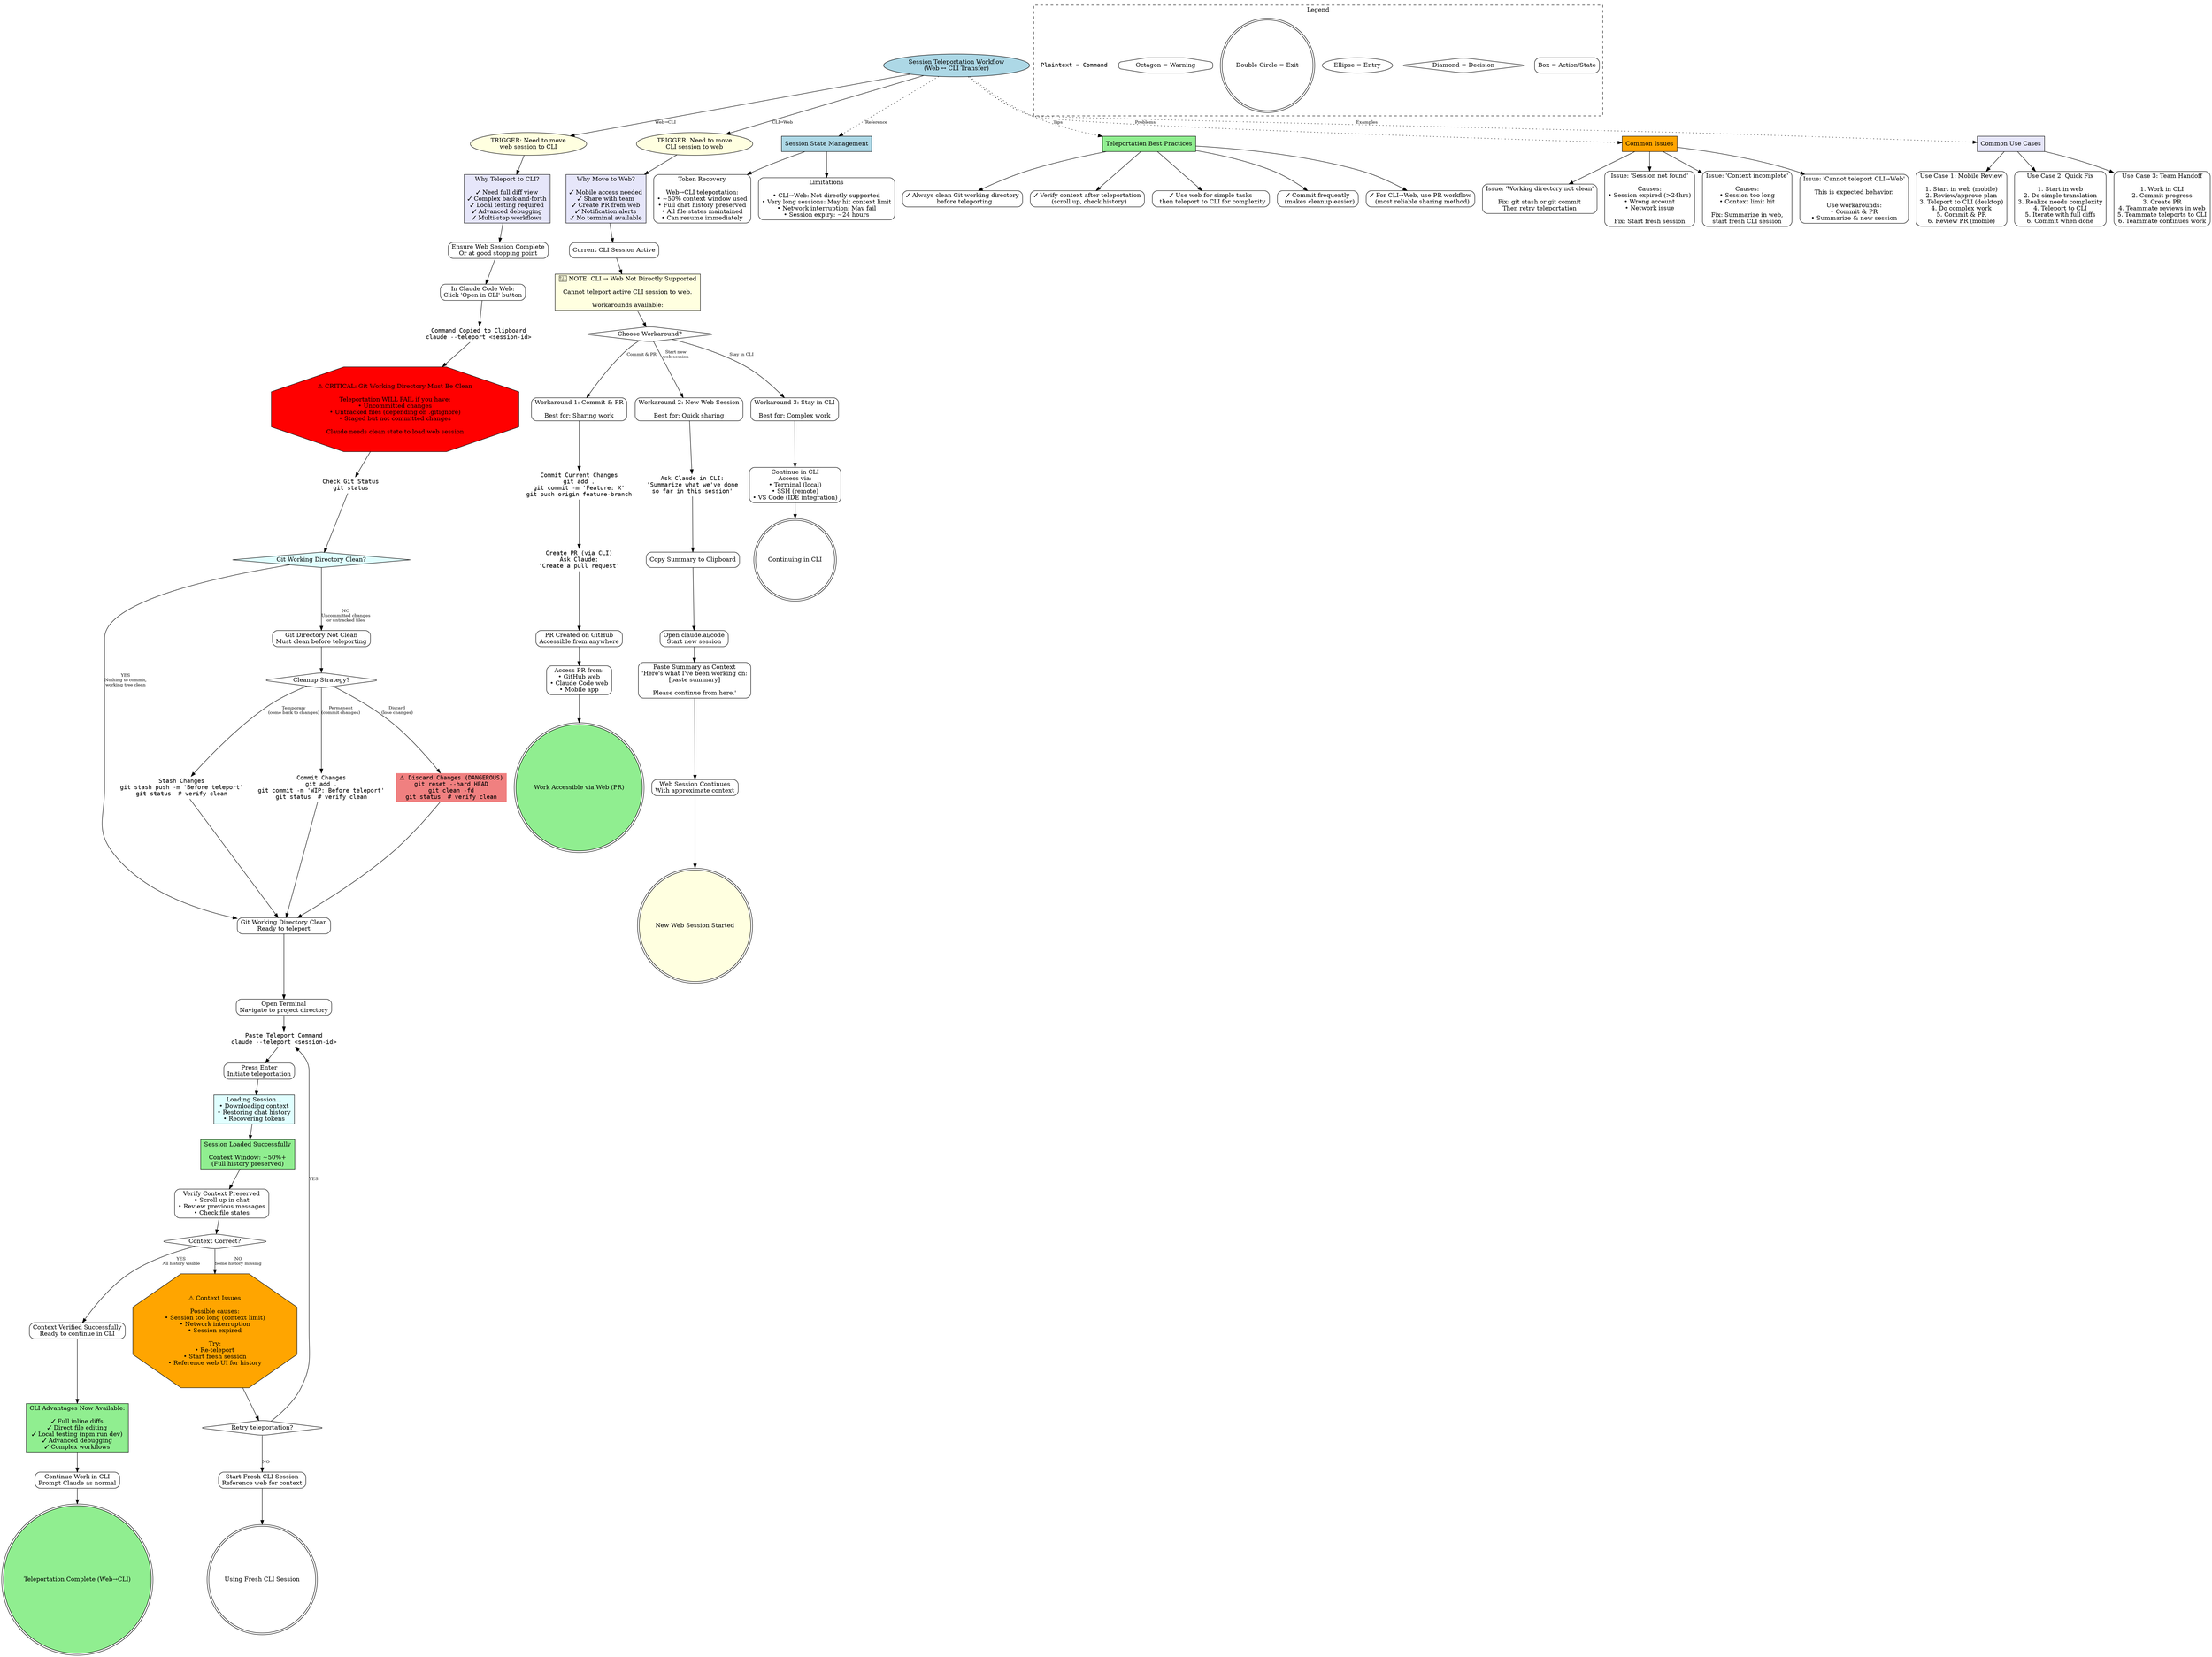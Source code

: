 digraph session_teleportation_workflow {
    // Graph configuration
    rankdir=TB;
    node [shape=box, style=rounded];
    edge [fontsize=10];

    // Title
    title [label="Session Teleportation Workflow\n(Web ↔ CLI Transfer)", shape=ellipse, style=filled, fillcolor=lightblue];

    // Entry points
    start_web_to_cli [label="TRIGGER: Need to move\nweb session to CLI", shape=ellipse, style=filled, fillcolor=lightyellow];
    start_cli_to_web [label="TRIGGER: Need to move\nCLI session to web", shape=ellipse, style=filled, fillcolor=lightyellow];

    title -> start_web_to_cli [label="Web→CLI"];
    title -> start_cli_to_web [label="CLI→Web"];

    // Web to CLI workflow
    start_web_to_cli -> why_teleport_to_cli;

    why_teleport_to_cli [label="Why Teleport to CLI?\n\n✓ Need full diff view\n✓ Complex back-and-forth\n✓ Local testing required\n✓ Advanced debugging\n✓ Multi-step workflows", shape=box, style=filled, fillcolor=lavender];

    why_teleport_to_cli -> web_session_active;

    web_session_active [label="Ensure Web Session Complete\nOr at good stopping point"];

    web_session_active -> web_click_open_cli;

    web_click_open_cli [label="In Claude Code Web:\nClick 'Open in CLI' button"];

    web_click_open_cli -> cmd_copied;

    cmd_copied [label="Command Copied to Clipboard\nclaude --teleport <session-id>", shape=plaintext, fontname="Courier"];

    cmd_copied -> warning_git_clean;

    warning_git_clean [label="⚠️ CRITICAL: Git Working Directory Must Be Clean\n\nTeleportation WILL FAIL if you have:\n• Uncommitted changes\n• Untracked files (depending on .gitignore)\n• Staged but not committed changes\n\nClaude needs clean state to load web session", shape=octagon, style=filled, fillcolor=red];

    warning_git_clean -> check_git_status;

    check_git_status [label="Check Git Status\ngit status", shape=plaintext, fontname="Courier"];

    check_git_status -> git_status_result;

    git_status_result [label="Git Working Directory Clean?", shape=diamond, style=filled, fillcolor=lightcyan];

    git_status_result -> git_clean [label="YES\nNothing to commit,\nworking tree clean"];
    git_status_result -> git_dirty [label="NO\nUncommitted changes\nor untracked files"];

    // Handle dirty git
    git_dirty [label="Git Directory Not Clean\nMust clean before teleporting"];

    git_dirty -> choose_cleanup;

    choose_cleanup [label="Cleanup Strategy?", shape=diamond];

    choose_cleanup -> cleanup_stash [label="Temporary\n(come back to changes)"];
    choose_cleanup -> cleanup_commit [label="Permanent\n(commit changes)"];
    choose_cleanup -> cleanup_discard [label="Discard\n(lose changes)"];

    cleanup_stash [label="Stash Changes\ngit stash push -m 'Before teleport'\ngit status  # verify clean", shape=plaintext, fontname="Courier"];

    cleanup_commit [label="Commit Changes\ngit add .\ngit commit -m 'WIP: Before teleport'\ngit status  # verify clean", shape=plaintext, fontname="Courier"];

    cleanup_discard [label="⚠️ Discard Changes (DANGEROUS)\ngit reset --hard HEAD\ngit clean -fd\ngit status  # verify clean", shape=plaintext, fontname="Courier", style=filled, fillcolor=lightcoral];

    cleanup_stash -> git_clean;
    cleanup_commit -> git_clean;
    cleanup_discard -> git_clean;

    // Continue teleportation
    git_clean [label="Git Working Directory Clean\nReady to teleport"];

    git_clean -> open_terminal;

    open_terminal [label="Open Terminal\nNavigate to project directory"];

    open_terminal -> paste_teleport_cmd;

    paste_teleport_cmd [label="Paste Teleport Command\nclaude --teleport <session-id>", shape=plaintext, fontname="Courier"];

    paste_teleport_cmd -> press_enter;

    press_enter [label="Press Enter\nInitiate teleportation"];

    press_enter -> loading_session;

    loading_session [label="Loading Session...\n• Downloading context\n• Restoring chat history\n• Recovering tokens", style=filled, fillcolor=lightcyan];

    loading_session -> session_loaded;

    session_loaded [label="Session Loaded Successfully\n\nContext Window: ~50%+\n(Full history preserved)", shape=box, style=filled, fillcolor=lightgreen];

    session_loaded -> verify_context;

    verify_context [label="Verify Context Preserved\n• Scroll up in chat\n• Review previous messages\n• Check file states"];

    verify_context -> context_ok;

    context_ok [label="Context Correct?", shape=diamond];

    context_ok -> context_verified [label="YES\nAll history visible"];
    context_ok -> context_missing [label="NO\nSome history missing"];

    context_missing [label="⚠️ Context Issues\n\nPossible causes:\n• Session too long (context limit)\n• Network interruption\n• Session expired\n\nTry:\n• Re-teleport\n• Start fresh session\n• Reference web UI for history", shape=octagon, style=filled, fillcolor=orange];

    context_missing -> context_retry;

    context_retry [label="Retry teleportation?", shape=diamond];
    context_retry -> paste_teleport_cmd [label="YES"];
    context_retry -> start_fresh [label="NO"];

    start_fresh [label="Start Fresh CLI Session\nReference web for context"];
    start_fresh -> exit_fresh_session;

    exit_fresh_session [label="Using Fresh CLI Session", shape=doublecircle];

    context_verified [label="Context Verified Successfully\nReady to continue in CLI"];

    context_verified -> cli_advantages;

    cli_advantages [label="CLI Advantages Now Available:\n\n✓ Full inline diffs\n✓ Direct file editing\n✓ Local testing (npm run dev)\n✓ Advanced debugging\n✓ Complex workflows", shape=box, style=filled, fillcolor=lightgreen];

    cli_advantages -> continue_work_cli;

    continue_work_cli [label="Continue Work in CLI\nPrompt Claude as normal"];

    continue_work_cli -> exit_web_to_cli_complete;

    exit_web_to_cli_complete [label="Teleportation Complete (Web→CLI)", shape=doublecircle, style=filled, fillcolor=lightgreen];

    // CLI to Web workflow
    start_cli_to_web -> why_teleport_to_web;

    why_teleport_to_web [label="Why Move to Web?\n\n✓ Mobile access needed\n✓ Share with team\n✓ Create PR from web\n✓ Notification alerts\n✓ No terminal available", shape=box, style=filled, fillcolor=lavender];

    why_teleport_to_web -> cli_session_active;

    cli_session_active [label="Current CLI Session Active"];

    cli_session_active -> note_cli_to_web;

    note_cli_to_web [label="📝 NOTE: CLI → Web Not Directly Supported\n\nCannot teleport active CLI session to web.\n\nWorkarounds available:", shape=box, style=filled, fillcolor=lightyellow];

    note_cli_to_web -> workaround_choice;

    workaround_choice [label="Choose Workaround?", shape=diamond];

    workaround_choice -> workaround_commit_pr [label="Commit & PR"];
    workaround_choice -> workaround_new_web [label="Start new\nweb session"];
    workaround_choice -> workaround_stay_cli [label="Stay in CLI"];

    // Workaround 1: Commit and PR
    workaround_commit_pr [label="Workaround 1: Commit & PR\n\nBest for: Sharing work"];

    workaround_commit_pr -> commit_changes;

    commit_changes [label="Commit Current Changes\ngit add .\ngit commit -m 'Feature: X'\ngit push origin feature-branch", shape=plaintext, fontname="Courier"];

    commit_changes -> create_pr_cli;

    create_pr_cli [label="Create PR (via CLI)\nAsk Claude:\n'Create a pull request'", shape=plaintext, fontname="Courier"];

    create_pr_cli -> pr_created;

    pr_created [label="PR Created on GitHub\nAccessible from anywhere"];

    pr_created -> access_pr_web;

    access_pr_web [label="Access PR from:\n• GitHub web\n• Claude Code web\n• Mobile app"];

    access_pr_web -> exit_cli_to_web_pr;

    exit_cli_to_web_pr [label="Work Accessible via Web (PR)", shape=doublecircle, style=filled, fillcolor=lightgreen];

    // Workaround 2: New web session
    workaround_new_web [label="Workaround 2: New Web Session\n\nBest for: Quick sharing"];

    workaround_new_web -> summarize_context;

    summarize_context [label="Ask Claude in CLI:\n'Summarize what we've done\nso far in this session'", shape=plaintext, fontname="Courier"];

    summarize_context -> copy_summary;

    copy_summary [label="Copy Summary to Clipboard"];

    copy_summary -> open_web_new;

    open_web_new [label="Open claude.ai/code\nStart new session"];

    open_web_new -> paste_context;

    paste_context [label="Paste Summary as Context\n'Here's what I've been working on:\n[paste summary]\n\nPlease continue from here.'"];

    paste_context -> web_continues;

    web_continues [label="Web Session Continues\nWith approximate context"];

    web_continues -> exit_cli_to_web_new;

    exit_cli_to_web_new [label="New Web Session Started", shape=doublecircle, style=filled, fillcolor=lightyellow];

    // Workaround 3: Stay in CLI
    workaround_stay_cli [label="Workaround 3: Stay in CLI\n\nBest for: Complex work"];

    workaround_stay_cli -> continue_cli;

    continue_cli [label="Continue in CLI\nAccess via:\n• Terminal (local)\n• SSH (remote)\n• VS Code (IDE integration)"];

    continue_cli -> exit_stay_cli;

    exit_stay_cli [label="Continuing in CLI", shape=doublecircle];

    // Session state management
    session_state [label="Session State Management", shape=box, style=filled, fillcolor=lightblue];

    title -> session_state [label="Reference", style=dotted];

    session_state -> state_token_recovery;
    session_state -> state_limitations;

    state_token_recovery [label="Token Recovery\n\nWeb→CLI teleportation:\n• ~50% context window used\n• Full chat history preserved\n• All file states maintained\n• Can resume immediately"];

    state_limitations [label="Limitations\n\n• CLI→Web: Not directly supported\n• Very long sessions: May hit context limit\n• Network interruption: May fail\n• Session expiry: ~24 hours"];

    // Best practices
    best_practices [label="Teleportation Best Practices", shape=box, style=filled, fillcolor=lightgreen];

    title -> best_practices [label="Tips", style=dotted];

    best_practices -> bp1;
    best_practices -> bp2;
    best_practices -> bp3;
    best_practices -> bp4;
    best_practices -> bp5;

    bp1 [label="✓ Always clean Git working directory\n  before teleporting"];
    bp2 [label="✓ Verify context after teleportation\n  (scroll up, check history)"];
    bp3 [label="✓ Use web for simple tasks\n  then teleport to CLI for complexity"];
    bp4 [label="✓ Commit frequently\n  (makes cleanup easier)"];
    bp5 [label="✓ For CLI→Web, use PR workflow\n  (most reliable sharing method)"];

    // Troubleshooting
    troubleshooting [label="Common Issues", shape=box, style=filled, fillcolor=orange];

    title -> troubleshooting [label="Problems", style=dotted];

    troubleshooting -> issue1;
    troubleshooting -> issue2;
    troubleshooting -> issue3;
    troubleshooting -> issue4;

    issue1 [label="Issue: 'Working directory not clean'\n\nFix: git stash or git commit\nThen retry teleportation"];

    issue2 [label="Issue: 'Session not found'\n\nCauses:\n• Session expired (>24hrs)\n• Wrong account\n• Network issue\n\nFix: Start fresh session"];

    issue3 [label="Issue: 'Context incomplete'\n\nCauses:\n• Session too long\n• Context limit hit\n\nFix: Summarize in web,\nstart fresh CLI session"];

    issue4 [label="Issue: 'Cannot teleport CLI→Web'\n\nThis is expected behavior.\n\nUse workarounds:\n• Commit & PR\n• Summarize & new session"];

    // Use cases
    use_cases [label="Common Use Cases", shape=box, style=filled, fillcolor=lavender];

    title -> use_cases [label="Examples", style=dotted];

    use_cases -> uc1;
    use_cases -> uc2;
    use_cases -> uc3;

    uc1 [label="Use Case 1: Mobile Review\n\n1. Start in web (mobile)\n2. Review/approve plan\n3. Teleport to CLI (desktop)\n4. Do complex work\n5. Commit & PR\n6. Review PR (mobile)"];

    uc2 [label="Use Case 2: Quick Fix\n\n1. Start in web\n2. Do simple translation\n3. Realize needs complexity\n4. Teleport to CLI\n5. Iterate with full diffs\n6. Commit when done"];

    uc3 [label="Use Case 3: Team Handoff\n\n1. Work in CLI\n2. Commit progress\n3. Create PR\n4. Teammate reviews in web\n5. Teammate teleports to CLI\n6. Teammate continues work"];

    // Legend
    subgraph cluster_legend {
        label="Legend";
        style=dashed;

        legend_box [label="Box = Action/State", shape=box];
        legend_diamond [label="Diamond = Decision", shape=diamond];
        legend_ellipse [label="Ellipse = Entry", shape=ellipse];
        legend_doublecircle [label="Double Circle = Exit", shape=doublecircle];
        legend_octagon [label="Octagon = Warning", shape=octagon];
        legend_plaintext [label="Plaintext = Command", shape=plaintext, fontname="Courier"];
    }
}
